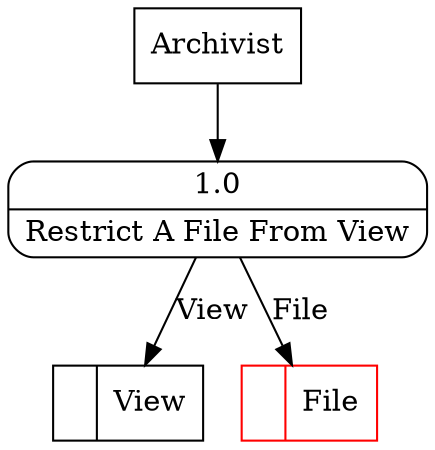 digraph dfd2{ 
node[shape=record]
200 [label="<f0>  |<f1> View " ];
201 [label="<f0>  |<f1> File " color=red];
202 [label="Archivist" shape=box];
203 [label="{<f0> 1.0|<f1> Restrict A File From View }" shape=Mrecord];
202 -> 203
203 -> 201 [label="File"]
203 -> 200 [label="View"]
}